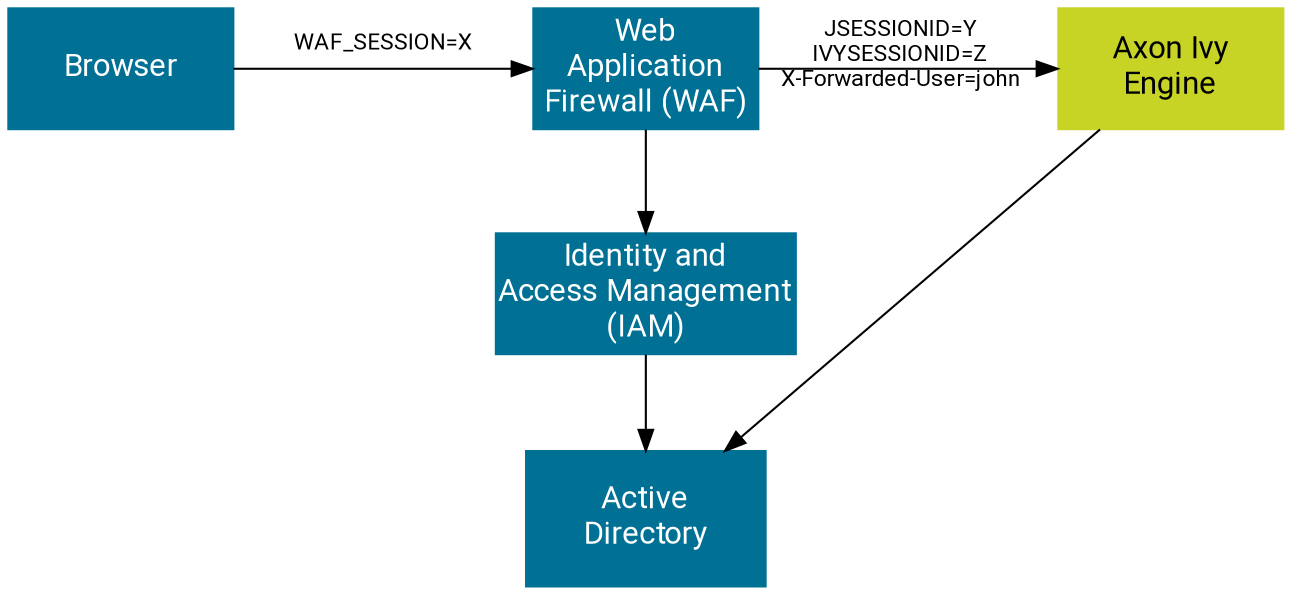 digraph overview {
  layout=neato;
  
  node [shape=box, height="0.8", width="2", color="#007095", style=filled, fixedsize="true", margin=0, 
        fontname="Roboto,Helvetica Neue,Arial,sans-serif", fontcolor="white", fontsize=15
       ]; 
    
  /* nodes */
  browser [label="Browser", pos="0.0,3.0!", height="0.8", width="1.5"];

  waf [label="Web\nApplication\nFirewall (WAF)",   pos="3.5,3.0!", height="0.8", width="1.5"];
  iam [label="Identity and\nAccess Management\n(IAM)", pos="3.5,1.5!", height="0.8", width="2.0"];
  ad [label="Active\nDirectory" pos="3.5,0!" height=0.9 width=1.6];
 
  engine [label="Axon Ivy\nEngine" pos="7,3!", height="0.8", width="1.5", color="#C7D426", fontcolor="black"];
  
  /* edges */
  browser -> waf;
  waf -> engine;
  engine -> ad;
  iam -> ad;
  waf -> iam;

  /* edge labels */
  browser_waf [label="WAF_SESSION=X\n \n ",                   pos="1.75,3.0!", shape=none, fillcolor=none, fontcolor="black", fontsize="11"];
  waf_engine [label="JSESSIONID=Y\nIVYSESSIONID=Z\nX-Forwarded-User=john\n\n", pos="5.20,3.0!", shape=none, fillcolor=none, fontcolor="black", fontsize="11"];
}